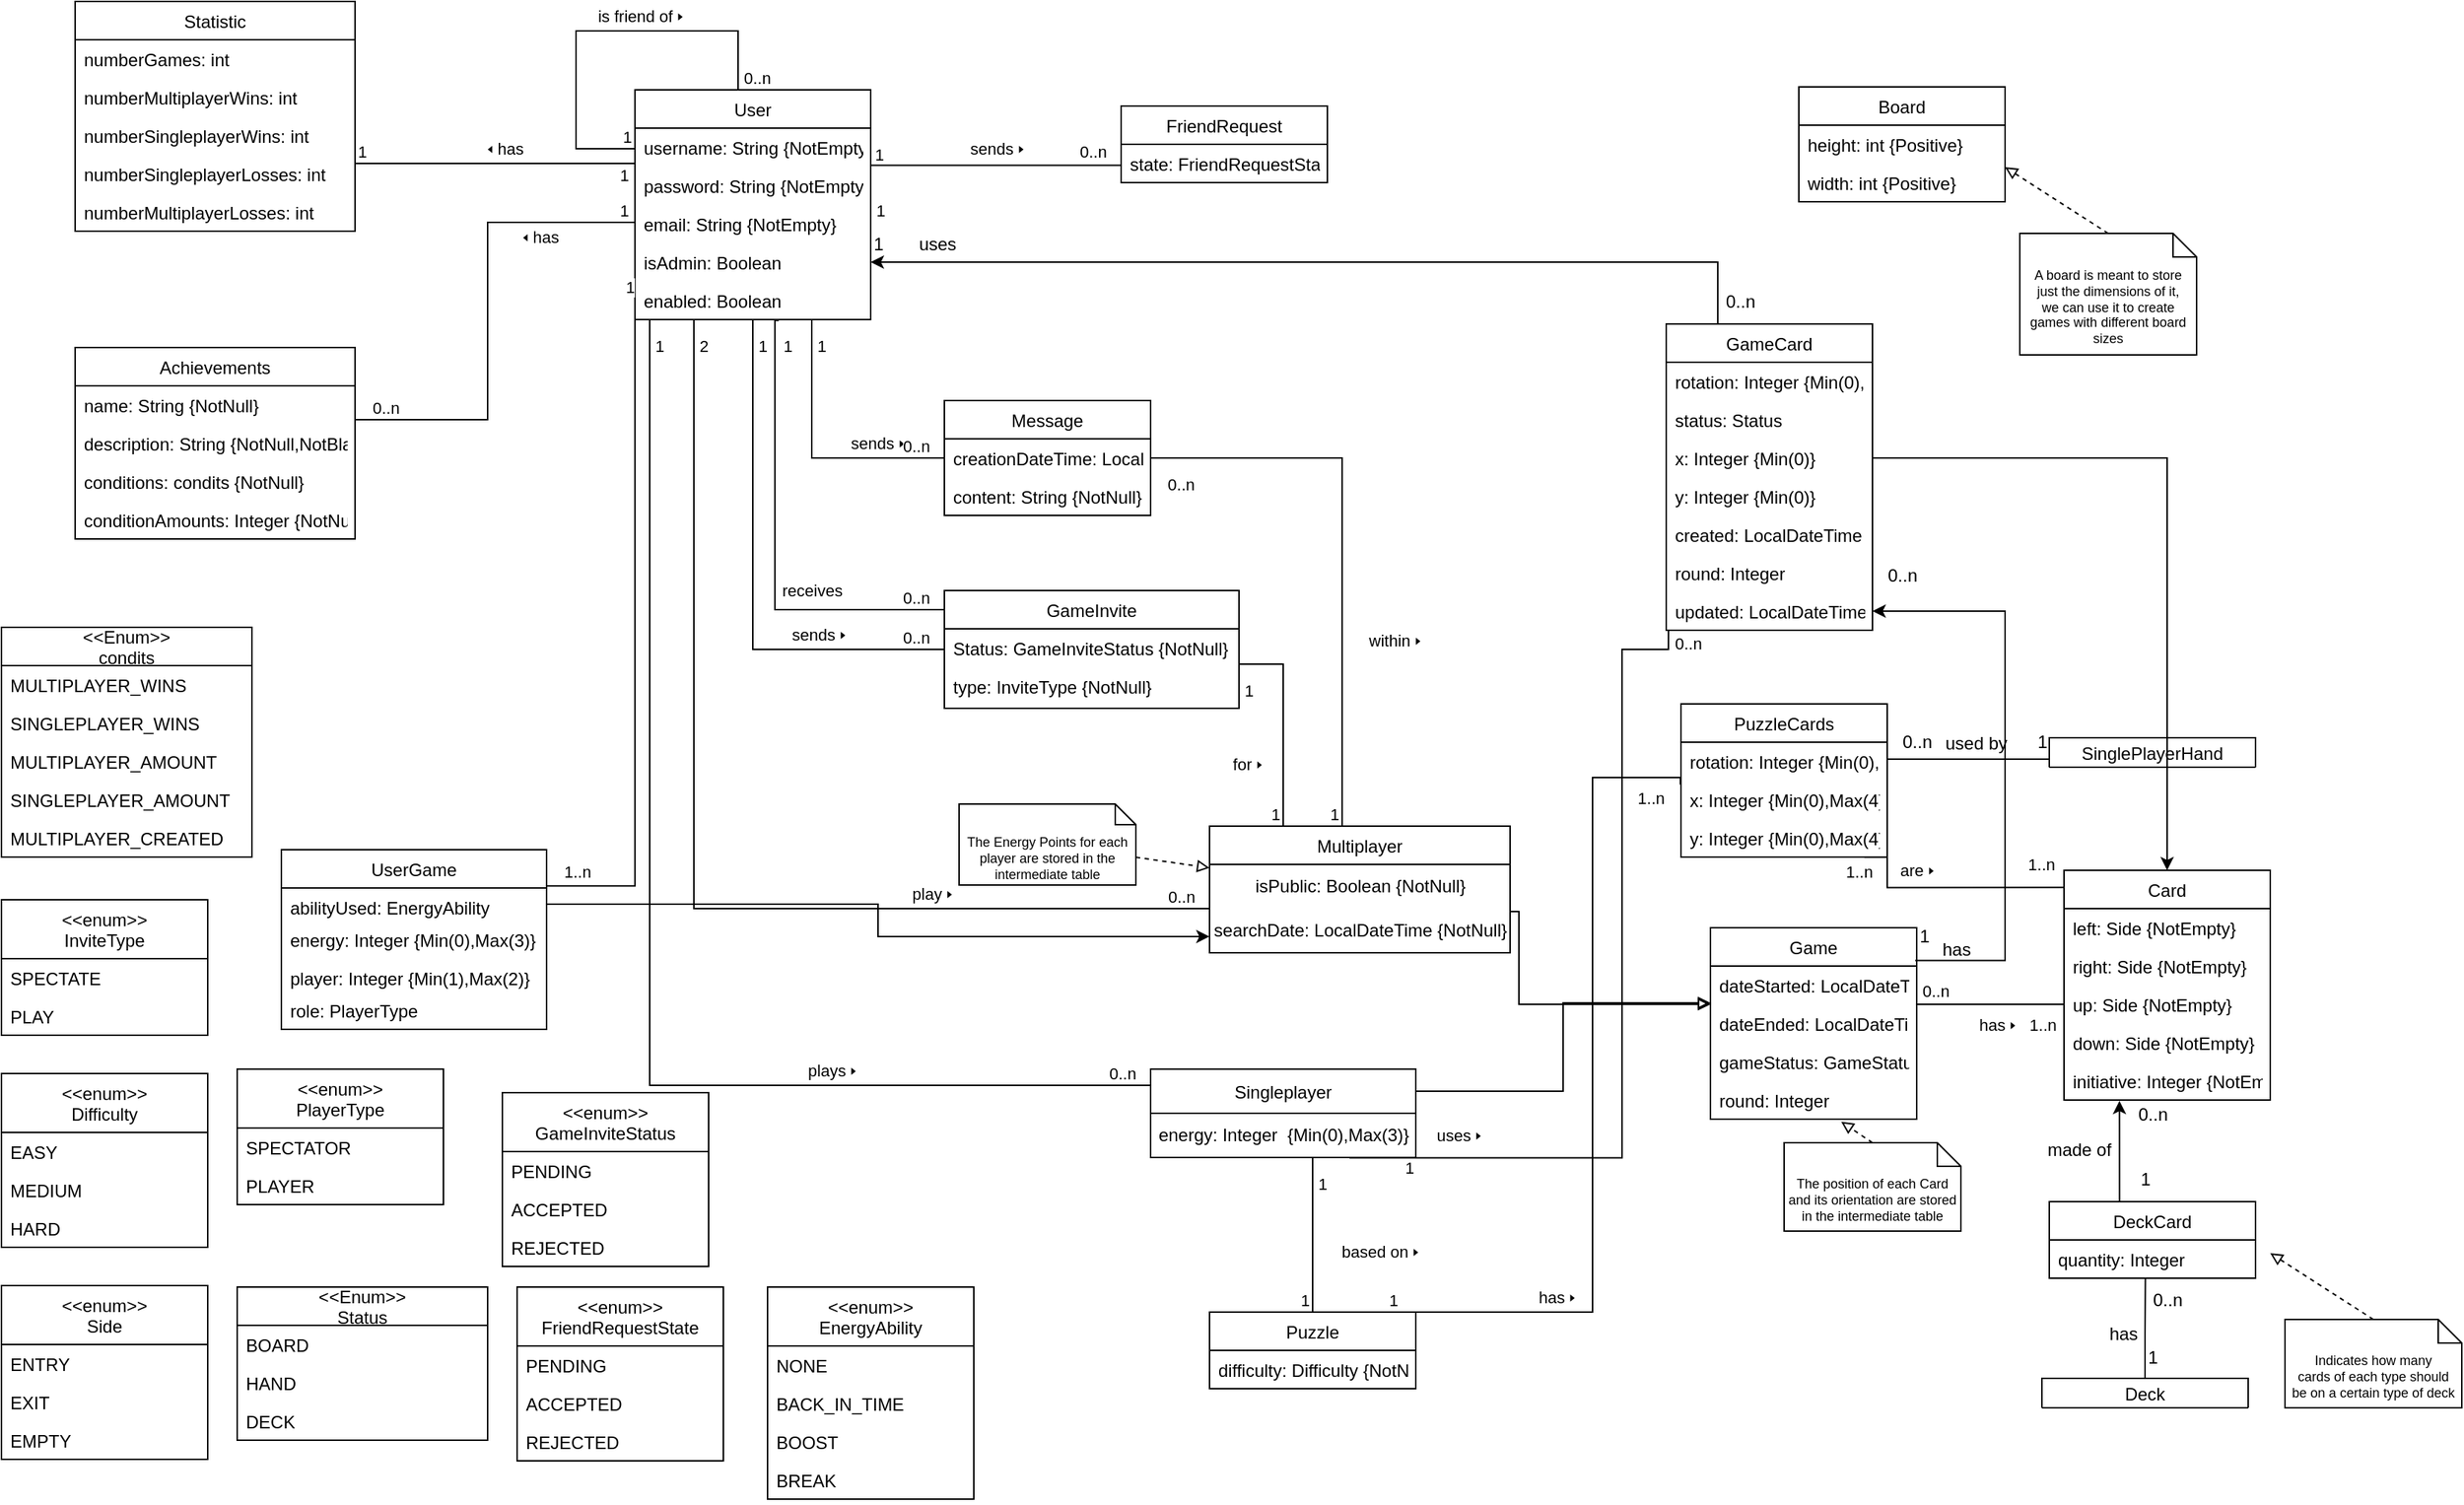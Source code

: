 <mxfile version="20.7.4" type="device"><diagram name="Page-1" id="9f46799a-70d6-7492-0946-bef42562c5a5"><mxGraphModel dx="2074" dy="1198" grid="1" gridSize="10" guides="1" tooltips="1" connect="1" arrows="1" fold="1" page="1" pageScale="1" pageWidth="1654" pageHeight="1169" background="none" math="0" shadow="0"><root><mxCell id="0"/><mxCell id="1" parent="0"/><mxCell id="_6PCNJFEH1wQd3BErr_e-1" value="User" style="swimlane;fontStyle=0;childLayout=stackLayout;horizontal=1;startSize=26;fillColor=none;horizontalStack=0;resizeParent=1;resizeParentMax=0;resizeLast=0;collapsible=1;marginBottom=0;" parent="1" vertex="1"><mxGeometry x="510" y="90" width="160" height="156" as="geometry"/></mxCell><mxCell id="_6PCNJFEH1wQd3BErr_e-2" value="username: String {NotEmpty}" style="text;strokeColor=none;fillColor=none;align=left;verticalAlign=top;spacingLeft=4;spacingRight=4;overflow=hidden;rotatable=0;points=[[0,0.5],[1,0.5]];portConstraint=eastwest;" parent="_6PCNJFEH1wQd3BErr_e-1" vertex="1"><mxGeometry y="26" width="160" height="26" as="geometry"/></mxCell><mxCell id="_6PCNJFEH1wQd3BErr_e-3" value="password: String {NotEmpty}" style="text;strokeColor=none;fillColor=none;align=left;verticalAlign=top;spacingLeft=4;spacingRight=4;overflow=hidden;rotatable=0;points=[[0,0.5],[1,0.5]];portConstraint=eastwest;" parent="_6PCNJFEH1wQd3BErr_e-1" vertex="1"><mxGeometry y="52" width="160" height="26" as="geometry"/></mxCell><mxCell id="_6PCNJFEH1wQd3BErr_e-4" value="email: String {NotEmpty}" style="text;strokeColor=none;fillColor=none;align=left;verticalAlign=top;spacingLeft=4;spacingRight=4;overflow=hidden;rotatable=0;points=[[0,0.5],[1,0.5]];portConstraint=eastwest;" parent="_6PCNJFEH1wQd3BErr_e-1" vertex="1"><mxGeometry y="78" width="160" height="26" as="geometry"/></mxCell><mxCell id="hKSJWAl15pmTPJThJru6-10" value="isAdmin: Boolean" style="text;strokeColor=none;fillColor=none;align=left;verticalAlign=top;spacingLeft=4;spacingRight=4;overflow=hidden;rotatable=0;points=[[0,0.5],[1,0.5]];portConstraint=eastwest;" parent="_6PCNJFEH1wQd3BErr_e-1" vertex="1"><mxGeometry y="104" width="160" height="26" as="geometry"/></mxCell><mxCell id="hKSJWAl15pmTPJThJru6-11" value="enabled: Boolean" style="text;strokeColor=none;fillColor=none;align=left;verticalAlign=top;spacingLeft=4;spacingRight=4;overflow=hidden;rotatable=0;points=[[0,0.5],[1,0.5]];portConstraint=eastwest;" parent="_6PCNJFEH1wQd3BErr_e-1" vertex="1"><mxGeometry y="130" width="160" height="26" as="geometry"/></mxCell><mxCell id="rUR4QJHw60dDgb8AU0Nl-96" style="edgeStyle=orthogonalEdgeStyle;rounded=0;orthogonalLoop=1;jettySize=auto;html=1;exitX=0.993;exitY=-0.146;exitDx=0;exitDy=0;entryX=1;entryY=0.5;entryDx=0;entryDy=0;startArrow=none;exitPerimeter=0;" parent="1" source="_6PCNJFEH1wQd3BErr_e-100" target="rUR4QJHw60dDgb8AU0Nl-77" edge="1"><mxGeometry relative="1" as="geometry"><Array as="points"><mxPoint x="1440" y="681"/><mxPoint x="1440" y="444"/></Array></mxGeometry></mxCell><mxCell id="_6PCNJFEH1wQd3BErr_e-5" value="Game" style="swimlane;fontStyle=0;childLayout=stackLayout;horizontal=1;startSize=26;fillColor=none;horizontalStack=0;resizeParent=1;resizeParentMax=0;resizeLast=0;collapsible=1;marginBottom=0;direction=east;" parent="1" vertex="1"><mxGeometry x="1240" y="659" width="140" height="130" as="geometry"><mxRectangle x="1180" y="654" width="70" height="30" as="alternateBounds"/></mxGeometry></mxCell><mxCell id="_6PCNJFEH1wQd3BErr_e-100" value="dateStarted: LocalDateTime {NotNull}" style="text;strokeColor=none;fillColor=none;align=left;verticalAlign=top;spacingLeft=4;spacingRight=4;overflow=hidden;rotatable=0;points=[[0,0.5],[1,0.5]];portConstraint=eastwest;" parent="_6PCNJFEH1wQd3BErr_e-5" vertex="1"><mxGeometry y="26" width="140" height="26" as="geometry"/></mxCell><mxCell id="_6PCNJFEH1wQd3BErr_e-101" value="dateEnded: LocalDateTime" style="text;strokeColor=none;fillColor=none;align=left;verticalAlign=top;spacingLeft=4;spacingRight=4;overflow=hidden;rotatable=0;points=[[0,0.5],[1,0.5]];portConstraint=eastwest;" parent="_6PCNJFEH1wQd3BErr_e-5" vertex="1"><mxGeometry y="52" width="140" height="26" as="geometry"/></mxCell><mxCell id="QnT8HUbLNI7oOrtyx8nm-10" value="gameStatus: GameStatus" style="text;strokeColor=none;fillColor=none;align=left;verticalAlign=top;spacingLeft=4;spacingRight=4;overflow=hidden;rotatable=0;points=[[0,0.5],[1,0.5]];portConstraint=eastwest;" parent="_6PCNJFEH1wQd3BErr_e-5" vertex="1"><mxGeometry y="78" width="140" height="26" as="geometry"/></mxCell><mxCell id="JjHSKxHkQwHPd5hQTrd2-25" value="round: Integer" style="text;strokeColor=none;fillColor=none;align=left;verticalAlign=top;spacingLeft=4;spacingRight=4;overflow=hidden;rotatable=0;points=[[0,0.5],[1,0.5]];portConstraint=eastwest;" parent="_6PCNJFEH1wQd3BErr_e-5" vertex="1"><mxGeometry y="104" width="140" height="26" as="geometry"/></mxCell><mxCell id="_6PCNJFEH1wQd3BErr_e-25" value="Achievements" style="swimlane;fontStyle=0;childLayout=stackLayout;horizontal=1;startSize=26;fillColor=none;horizontalStack=0;resizeParent=1;resizeParentMax=0;resizeLast=0;collapsible=1;marginBottom=0;" parent="1" vertex="1"><mxGeometry x="130" y="265" width="190" height="130" as="geometry"/></mxCell><mxCell id="_6PCNJFEH1wQd3BErr_e-26" value="name: String {NotNull}" style="text;strokeColor=none;fillColor=none;align=left;verticalAlign=top;spacingLeft=4;spacingRight=4;overflow=hidden;rotatable=0;points=[[0,0.5],[1,0.5]];portConstraint=eastwest;" parent="_6PCNJFEH1wQd3BErr_e-25" vertex="1"><mxGeometry y="26" width="190" height="26" as="geometry"/></mxCell><mxCell id="_6PCNJFEH1wQd3BErr_e-27" value="description: String {NotNull,NotBlank}" style="text;strokeColor=none;fillColor=none;align=left;verticalAlign=top;spacingLeft=4;spacingRight=4;overflow=hidden;rotatable=0;points=[[0,0.5],[1,0.5]];portConstraint=eastwest;" parent="_6PCNJFEH1wQd3BErr_e-25" vertex="1"><mxGeometry y="52" width="190" height="26" as="geometry"/></mxCell><mxCell id="hKSJWAl15pmTPJThJru6-2" value="conditions: condits {NotNull}" style="text;strokeColor=none;fillColor=none;align=left;verticalAlign=top;spacingLeft=4;spacingRight=4;overflow=hidden;rotatable=0;points=[[0,0.5],[1,0.5]];portConstraint=eastwest;" parent="_6PCNJFEH1wQd3BErr_e-25" vertex="1"><mxGeometry y="78" width="190" height="26" as="geometry"/></mxCell><mxCell id="hKSJWAl15pmTPJThJru6-3" value="conditionAmounts: Integer {NotNull}" style="text;strokeColor=none;fillColor=none;align=left;verticalAlign=top;spacingLeft=4;spacingRight=4;overflow=hidden;rotatable=0;points=[[0,0.5],[1,0.5]];portConstraint=eastwest;" parent="_6PCNJFEH1wQd3BErr_e-25" vertex="1"><mxGeometry y="104" width="190" height="26" as="geometry"/></mxCell><mxCell id="_6PCNJFEH1wQd3BErr_e-34" value="Card" style="swimlane;fontStyle=0;childLayout=stackLayout;horizontal=1;startSize=26;fillColor=none;horizontalStack=0;resizeParent=1;resizeParentMax=0;resizeLast=0;collapsible=1;marginBottom=0;" parent="1" vertex="1"><mxGeometry x="1480" y="620" width="140" height="156" as="geometry"/></mxCell><mxCell id="_6PCNJFEH1wQd3BErr_e-31" value="left: Side {NotEmpty}" style="text;strokeColor=none;fillColor=none;align=left;verticalAlign=top;spacingLeft=4;spacingRight=4;overflow=hidden;rotatable=0;points=[[0,0.5],[1,0.5]];portConstraint=eastwest;" parent="_6PCNJFEH1wQd3BErr_e-34" vertex="1"><mxGeometry y="26" width="140" height="26" as="geometry"/></mxCell><mxCell id="_6PCNJFEH1wQd3BErr_e-33" value="right: Side {NotEmpty}" style="text;strokeColor=none;fillColor=none;align=left;verticalAlign=top;spacingLeft=4;spacingRight=4;overflow=hidden;rotatable=0;points=[[0,0.5],[1,0.5]];portConstraint=eastwest;" parent="_6PCNJFEH1wQd3BErr_e-34" vertex="1"><mxGeometry y="52" width="140" height="26" as="geometry"/></mxCell><mxCell id="_6PCNJFEH1wQd3BErr_e-32" value="up: Side {NotEmpty}" style="text;strokeColor=none;fillColor=none;align=left;verticalAlign=top;spacingLeft=4;spacingRight=4;overflow=hidden;rotatable=0;points=[[0,0.5],[1,0.5]];portConstraint=eastwest;" parent="_6PCNJFEH1wQd3BErr_e-34" vertex="1"><mxGeometry y="78" width="140" height="26" as="geometry"/></mxCell><mxCell id="JjHSKxHkQwHPd5hQTrd2-26" value="down: Side {NotEmpty}" style="text;strokeColor=none;fillColor=none;align=left;verticalAlign=top;spacingLeft=4;spacingRight=4;overflow=hidden;rotatable=0;points=[[0,0.5],[1,0.5]];portConstraint=eastwest;" parent="_6PCNJFEH1wQd3BErr_e-34" vertex="1"><mxGeometry y="104" width="140" height="26" as="geometry"/></mxCell><mxCell id="Mr6GkI5G2z7QXhbWM9I1-65" value="initiative: Integer {NotEmpty}" style="text;strokeColor=none;fillColor=none;align=left;verticalAlign=top;spacingLeft=4;spacingRight=4;overflow=hidden;rotatable=0;points=[[0,0.5],[1,0.5]];portConstraint=eastwest;" parent="_6PCNJFEH1wQd3BErr_e-34" vertex="1"><mxGeometry y="130" width="140" height="26" as="geometry"/></mxCell><mxCell id="_6PCNJFEH1wQd3BErr_e-46" value="Statistic" style="swimlane;fontStyle=0;childLayout=stackLayout;horizontal=1;startSize=26;fillColor=none;horizontalStack=0;resizeParent=1;resizeParentMax=0;resizeLast=0;collapsible=1;marginBottom=0;" parent="1" vertex="1"><mxGeometry x="130" y="30" width="190" height="156" as="geometry"><mxRectangle x="170" y="30" width="90" height="30" as="alternateBounds"/></mxGeometry></mxCell><mxCell id="_6PCNJFEH1wQd3BErr_e-47" value="numberGames: int" style="text;strokeColor=none;fillColor=none;align=left;verticalAlign=top;spacingLeft=4;spacingRight=4;overflow=hidden;rotatable=0;points=[[0,0.5],[1,0.5]];portConstraint=eastwest;" parent="_6PCNJFEH1wQd3BErr_e-46" vertex="1"><mxGeometry y="26" width="190" height="26" as="geometry"/></mxCell><mxCell id="_6PCNJFEH1wQd3BErr_e-48" value="numberMultiplayerWins: int" style="text;strokeColor=none;fillColor=none;align=left;verticalAlign=top;spacingLeft=4;spacingRight=4;overflow=hidden;rotatable=0;points=[[0,0.5],[1,0.5]];portConstraint=eastwest;" parent="_6PCNJFEH1wQd3BErr_e-46" vertex="1"><mxGeometry y="52" width="190" height="26" as="geometry"/></mxCell><mxCell id="JjHSKxHkQwHPd5hQTrd2-10" value="numberSingleplayerWins: int" style="text;strokeColor=none;fillColor=none;align=left;verticalAlign=top;spacingLeft=4;spacingRight=4;overflow=hidden;rotatable=0;points=[[0,0.5],[1,0.5]];portConstraint=eastwest;" parent="_6PCNJFEH1wQd3BErr_e-46" vertex="1"><mxGeometry y="78" width="190" height="26" as="geometry"/></mxCell><mxCell id="Mr6GkI5G2z7QXhbWM9I1-50" value="numberSingleplayerLosses: int" style="text;strokeColor=none;fillColor=none;align=left;verticalAlign=top;spacingLeft=4;spacingRight=4;overflow=hidden;rotatable=0;points=[[0,0.5],[1,0.5]];portConstraint=eastwest;" parent="_6PCNJFEH1wQd3BErr_e-46" vertex="1"><mxGeometry y="104" width="190" height="26" as="geometry"/></mxCell><mxCell id="Mr6GkI5G2z7QXhbWM9I1-51" value="numberMultiplayerLosses: int" style="text;strokeColor=none;fillColor=none;align=left;verticalAlign=top;spacingLeft=4;spacingRight=4;overflow=hidden;rotatable=0;points=[[0,0.5],[1,0.5]];portConstraint=eastwest;" parent="_6PCNJFEH1wQd3BErr_e-46" vertex="1"><mxGeometry y="130" width="190" height="26" as="geometry"/></mxCell><mxCell id="_6PCNJFEH1wQd3BErr_e-78" value="GameInvite" style="swimlane;fontStyle=0;childLayout=stackLayout;horizontal=1;startSize=26;fillColor=none;horizontalStack=0;resizeParent=1;resizeParentMax=0;resizeLast=0;collapsible=1;marginBottom=0;" parent="1" vertex="1"><mxGeometry x="720" y="430" width="200" height="80" as="geometry"/></mxCell><mxCell id="_6PCNJFEH1wQd3BErr_e-79" value="Status: GameInviteStatus {NotNull}" style="text;strokeColor=none;fillColor=none;align=left;verticalAlign=top;spacingLeft=4;spacingRight=4;overflow=hidden;rotatable=0;points=[[0,0.5],[1,0.5]];portConstraint=eastwest;" parent="_6PCNJFEH1wQd3BErr_e-78" vertex="1"><mxGeometry y="26" width="200" height="26" as="geometry"/></mxCell><mxCell id="rUR4QJHw60dDgb8AU0Nl-2" value="type: InviteType {NotNull}" style="text;strokeColor=none;fillColor=none;align=left;verticalAlign=top;spacingLeft=4;spacingRight=4;overflow=hidden;rotatable=0;points=[[0,0.5],[1,0.5]];portConstraint=eastwest;" parent="_6PCNJFEH1wQd3BErr_e-78" vertex="1"><mxGeometry y="52" width="200" height="28" as="geometry"/></mxCell><mxCell id="_6PCNJFEH1wQd3BErr_e-83" value="Message" style="swimlane;fontStyle=0;childLayout=stackLayout;horizontal=1;startSize=26;fillColor=none;horizontalStack=0;resizeParent=1;resizeParentMax=0;resizeLast=0;collapsible=1;marginBottom=0;" parent="1" vertex="1"><mxGeometry x="720" y="301" width="140" height="78" as="geometry"/></mxCell><mxCell id="_6PCNJFEH1wQd3BErr_e-84" value="creationDateTime: LocalDateTime" style="text;strokeColor=none;fillColor=none;align=left;verticalAlign=top;spacingLeft=4;spacingRight=4;overflow=hidden;rotatable=0;points=[[0,0.5],[1,0.5]];portConstraint=eastwest;" parent="_6PCNJFEH1wQd3BErr_e-83" vertex="1"><mxGeometry y="26" width="140" height="26" as="geometry"/></mxCell><mxCell id="_6PCNJFEH1wQd3BErr_e-85" value="content: String {NotNull}" style="text;strokeColor=none;fillColor=none;align=left;verticalAlign=top;spacingLeft=4;spacingRight=4;overflow=hidden;rotatable=0;points=[[0,0.5],[1,0.5]];portConstraint=eastwest;" parent="_6PCNJFEH1wQd3BErr_e-83" vertex="1"><mxGeometry y="52" width="140" height="26" as="geometry"/></mxCell><mxCell id="JjHSKxHkQwHPd5hQTrd2-18" style="edgeStyle=orthogonalEdgeStyle;rounded=0;orthogonalLoop=1;jettySize=auto;html=1;endArrow=block;endFill=0;" parent="1" source="_6PCNJFEH1wQd3BErr_e-95" target="_6PCNJFEH1wQd3BErr_e-5" edge="1"><mxGeometry relative="1" as="geometry"><Array as="points"><mxPoint x="1140" y="770"/><mxPoint x="1140" y="710"/></Array></mxGeometry></mxCell><mxCell id="_6PCNJFEH1wQd3BErr_e-95" value="Singleplayer" style="swimlane;fontStyle=0;childLayout=stackLayout;horizontal=1;startSize=30;fillColor=none;horizontalStack=0;resizeParent=1;resizeParentMax=0;resizeLast=0;collapsible=1;marginBottom=0;" parent="1" vertex="1"><mxGeometry x="860" y="755" width="180" height="60" as="geometry"/></mxCell><mxCell id="rUR4QJHw60dDgb8AU0Nl-26" value="energy: Integer&amp;nbsp;&lt;span style=&quot;text-align: left;&quot;&gt;&amp;nbsp;{Min(0),Max(3)}&lt;/span&gt;" style="text;html=1;align=center;verticalAlign=middle;resizable=0;points=[];autosize=1;strokeColor=none;fillColor=none;" parent="_6PCNJFEH1wQd3BErr_e-95" vertex="1"><mxGeometry y="30" width="180" height="30" as="geometry"/></mxCell><mxCell id="JjHSKxHkQwHPd5hQTrd2-17" style="edgeStyle=orthogonalEdgeStyle;rounded=0;orthogonalLoop=1;jettySize=auto;html=1;exitX=1;exitY=0.5;exitDx=0;exitDy=0;endArrow=block;endFill=0;" parent="1" source="_6PCNJFEH1wQd3BErr_e-99" target="_6PCNJFEH1wQd3BErr_e-5" edge="1"><mxGeometry relative="1" as="geometry"><Array as="points"><mxPoint x="1110" y="648"/><mxPoint x="1110" y="711"/></Array></mxGeometry></mxCell><mxCell id="_6PCNJFEH1wQd3BErr_e-99" value="Multiplayer" style="swimlane;fontStyle=0;childLayout=stackLayout;horizontal=1;startSize=26;fillColor=none;horizontalStack=0;resizeParent=1;resizeParentMax=0;resizeLast=0;collapsible=1;marginBottom=0;" parent="1" vertex="1"><mxGeometry x="900" y="590" width="204" height="86" as="geometry"/></mxCell><mxCell id="hKSJWAl15pmTPJThJru6-16" value="isPublic: Boolean {NotNull}" style="text;html=1;align=center;verticalAlign=middle;resizable=0;points=[];autosize=1;strokeColor=none;fillColor=none;" parent="_6PCNJFEH1wQd3BErr_e-99" vertex="1"><mxGeometry y="26" width="204" height="30" as="geometry"/></mxCell><mxCell id="hKSJWAl15pmTPJThJru6-17" value="searchDate: LocalDateTime {NotNull}" style="text;html=1;align=center;verticalAlign=middle;resizable=0;points=[];autosize=1;strokeColor=none;fillColor=none;" parent="_6PCNJFEH1wQd3BErr_e-99" vertex="1"><mxGeometry y="56" width="204" height="30" as="geometry"/></mxCell><mxCell id="_6PCNJFEH1wQd3BErr_e-110" value="Puzzle" style="swimlane;fontStyle=0;childLayout=stackLayout;horizontal=1;startSize=26;fillColor=none;horizontalStack=0;resizeParent=1;resizeParentMax=0;resizeLast=0;collapsible=1;marginBottom=0;" parent="1" vertex="1"><mxGeometry x="900" y="920" width="140" height="52" as="geometry"/></mxCell><mxCell id="_6PCNJFEH1wQd3BErr_e-112" value="difficulty: Difficulty {NotNull}" style="text;strokeColor=none;fillColor=none;align=left;verticalAlign=top;spacingLeft=4;spacingRight=4;overflow=hidden;rotatable=0;points=[[0,0.5],[1,0.5]];portConstraint=eastwest;" parent="_6PCNJFEH1wQd3BErr_e-110" vertex="1"><mxGeometry y="26" width="140" height="26" as="geometry"/></mxCell><mxCell id="Mr6GkI5G2z7QXhbWM9I1-10" value="&lt;div&gt;　🢐 has　 &lt;/div&gt;" style="endArrow=none;html=1;edgeStyle=orthogonalEdgeStyle;rounded=0;" parent="1" edge="1"><mxGeometry y="10" relative="1" as="geometry"><mxPoint x="320" y="150" as="sourcePoint"/><mxPoint x="510" y="150.5" as="targetPoint"/><Array as="points"><mxPoint x="320" y="140"/><mxPoint x="510" y="140"/></Array><mxPoint as="offset"/></mxGeometry></mxCell><mxCell id="Mr6GkI5G2z7QXhbWM9I1-11" value="1" style="edgeLabel;resizable=0;html=1;align=left;verticalAlign=bottom;" parent="Mr6GkI5G2z7QXhbWM9I1-10" connectable="0" vertex="1"><mxGeometry x="-1" relative="1" as="geometry"><mxPoint y="-10" as="offset"/></mxGeometry></mxCell><mxCell id="Mr6GkI5G2z7QXhbWM9I1-12" value="1" style="edgeLabel;resizable=0;html=1;align=right;verticalAlign=bottom;" parent="Mr6GkI5G2z7QXhbWM9I1-10" connectable="0" vertex="1"><mxGeometry x="1" relative="1" as="geometry"><mxPoint x="-4" y="6" as="offset"/></mxGeometry></mxCell><mxCell id="Mr6GkI5G2z7QXhbWM9I1-13" value="&lt;div&gt;　🢐 has　 &lt;/div&gt;" style="endArrow=none;html=1;edgeStyle=orthogonalEdgeStyle;rounded=0;" parent="1" source="_6PCNJFEH1wQd3BErr_e-25" target="_6PCNJFEH1wQd3BErr_e-1" edge="1"><mxGeometry x="0.568" y="-10" relative="1" as="geometry"><mxPoint x="220" y="172.0" as="sourcePoint"/><mxPoint x="520" y="172.0" as="targetPoint"/><Array as="points"><mxPoint x="410" y="314"/><mxPoint x="410" y="180"/></Array><mxPoint as="offset"/></mxGeometry></mxCell><mxCell id="Mr6GkI5G2z7QXhbWM9I1-14" value="0..n" style="edgeLabel;resizable=0;html=1;align=left;verticalAlign=bottom;" parent="Mr6GkI5G2z7QXhbWM9I1-13" connectable="0" vertex="1"><mxGeometry x="-1" relative="1" as="geometry"><mxPoint x="10" as="offset"/></mxGeometry></mxCell><mxCell id="Mr6GkI5G2z7QXhbWM9I1-15" value="1" style="edgeLabel;resizable=0;html=1;align=right;verticalAlign=bottom;" parent="Mr6GkI5G2z7QXhbWM9I1-13" connectable="0" vertex="1"><mxGeometry x="1" relative="1" as="geometry"><mxPoint x="-4" as="offset"/></mxGeometry></mxCell><mxCell id="Mr6GkI5G2z7QXhbWM9I1-25" value="&lt;div&gt;　sends 🢒　 &lt;/div&gt;" style="endArrow=none;html=1;edgeStyle=orthogonalEdgeStyle;rounded=0;" parent="1" source="_6PCNJFEH1wQd3BErr_e-83" target="_6PCNJFEH1wQd3BErr_e-1" edge="1"><mxGeometry x="-0.444" y="-10" relative="1" as="geometry"><mxPoint x="200" y="513.004" as="sourcePoint"/><mxPoint x="500" y="379.004" as="targetPoint"/><Array as="points"><mxPoint x="630" y="340"/></Array><mxPoint as="offset"/></mxGeometry></mxCell><mxCell id="Mr6GkI5G2z7QXhbWM9I1-26" value="0..n" style="edgeLabel;resizable=0;html=1;align=left;verticalAlign=bottom;" parent="Mr6GkI5G2z7QXhbWM9I1-25" connectable="0" vertex="1"><mxGeometry x="-1" relative="1" as="geometry"><mxPoint x="-30" as="offset"/></mxGeometry></mxCell><mxCell id="Mr6GkI5G2z7QXhbWM9I1-27" value="1" style="edgeLabel;resizable=0;html=1;align=right;verticalAlign=bottom;" parent="Mr6GkI5G2z7QXhbWM9I1-25" connectable="0" vertex="1"><mxGeometry x="1" relative="1" as="geometry"><mxPoint x="10" y="26" as="offset"/></mxGeometry></mxCell><mxCell id="Mr6GkI5G2z7QXhbWM9I1-28" value="&lt;div&gt;　sends 🢒　 &lt;/div&gt;" style="endArrow=none;html=1;edgeStyle=orthogonalEdgeStyle;rounded=0;" parent="1" source="_6PCNJFEH1wQd3BErr_e-78" target="_6PCNJFEH1wQd3BErr_e-1" edge="1"><mxGeometry x="-0.482" y="-10" relative="1" as="geometry"><mxPoint x="730" y="350.034" as="sourcePoint"/><mxPoint x="640.034" y="224" as="targetPoint"/><Array as="points"><mxPoint x="590" y="470"/></Array><mxPoint as="offset"/></mxGeometry></mxCell><mxCell id="Mr6GkI5G2z7QXhbWM9I1-29" value="0..n" style="edgeLabel;resizable=0;html=1;align=left;verticalAlign=bottom;" parent="Mr6GkI5G2z7QXhbWM9I1-28" connectable="0" vertex="1"><mxGeometry x="-1" relative="1" as="geometry"><mxPoint x="-30" as="offset"/></mxGeometry></mxCell><mxCell id="Mr6GkI5G2z7QXhbWM9I1-30" value="1" style="edgeLabel;resizable=0;html=1;align=right;verticalAlign=bottom;" parent="Mr6GkI5G2z7QXhbWM9I1-28" connectable="0" vertex="1"><mxGeometry x="1" relative="1" as="geometry"><mxPoint x="10" y="26" as="offset"/></mxGeometry></mxCell><mxCell id="Mr6GkI5G2z7QXhbWM9I1-32" value="&lt;div&gt;　is friend of 🢒　 &lt;/div&gt;" style="endArrow=none;html=1;edgeStyle=orthogonalEdgeStyle;rounded=0;" parent="1" source="_6PCNJFEH1wQd3BErr_e-1" target="_6PCNJFEH1wQd3BErr_e-1" edge="1"><mxGeometry x="-0.172" y="-10" relative="1" as="geometry"><mxPoint x="220" y="324.034" as="sourcePoint"/><mxPoint x="520" y="190.034" as="targetPoint"/><Array as="points"><mxPoint x="580" y="50"/><mxPoint x="470" y="50"/><mxPoint x="470" y="130"/></Array><mxPoint as="offset"/></mxGeometry></mxCell><mxCell id="Mr6GkI5G2z7QXhbWM9I1-33" value="0..n" style="edgeLabel;resizable=0;html=1;align=left;verticalAlign=bottom;" parent="Mr6GkI5G2z7QXhbWM9I1-32" connectable="0" vertex="1"><mxGeometry x="-1" relative="1" as="geometry"><mxPoint x="2" as="offset"/></mxGeometry></mxCell><mxCell id="Mr6GkI5G2z7QXhbWM9I1-34" value="1" style="edgeLabel;resizable=0;html=1;align=right;verticalAlign=bottom;" parent="Mr6GkI5G2z7QXhbWM9I1-32" connectable="0" vertex="1"><mxGeometry x="1" relative="1" as="geometry"><mxPoint x="-2" as="offset"/></mxGeometry></mxCell><mxCell id="Mr6GkI5G2z7QXhbWM9I1-35" value="&lt;div&gt;　play 🢒　 &lt;/div&gt;" style="endArrow=none;html=1;edgeStyle=orthogonalEdgeStyle;rounded=0;" parent="1" source="_6PCNJFEH1wQd3BErr_e-99" target="_6PCNJFEH1wQd3BErr_e-1" edge="1"><mxGeometry x="-0.482" y="-10" relative="1" as="geometry"><mxPoint x="599.97" y="566.034" as="sourcePoint"/><mxPoint x="470.004" y="310" as="targetPoint"/><Array as="points"><mxPoint x="550" y="646"/></Array><mxPoint as="offset"/></mxGeometry></mxCell><mxCell id="Mr6GkI5G2z7QXhbWM9I1-36" value="0..n" style="edgeLabel;resizable=0;html=1;align=left;verticalAlign=bottom;" parent="Mr6GkI5G2z7QXhbWM9I1-35" connectable="0" vertex="1"><mxGeometry x="-1" relative="1" as="geometry"><mxPoint x="-30" as="offset"/></mxGeometry></mxCell><mxCell id="Mr6GkI5G2z7QXhbWM9I1-37" value="2" style="edgeLabel;resizable=0;html=1;align=right;verticalAlign=bottom;" parent="Mr6GkI5G2z7QXhbWM9I1-35" connectable="0" vertex="1"><mxGeometry x="1" relative="1" as="geometry"><mxPoint x="10" y="26" as="offset"/></mxGeometry></mxCell><mxCell id="Mr6GkI5G2z7QXhbWM9I1-38" value="&lt;div&gt;　plays 🢒　 &lt;/div&gt;" style="endArrow=none;html=1;edgeStyle=orthogonalEdgeStyle;rounded=0;" parent="1" source="_6PCNJFEH1wQd3BErr_e-95" target="_6PCNJFEH1wQd3BErr_e-1" edge="1"><mxGeometry x="-0.482" y="-10" relative="1" as="geometry"><mxPoint x="910" y="656.034" as="sourcePoint"/><mxPoint x="560.034" y="224" as="targetPoint"/><Array as="points"><mxPoint x="520" y="766"/></Array><mxPoint as="offset"/></mxGeometry></mxCell><mxCell id="Mr6GkI5G2z7QXhbWM9I1-39" value="0..n" style="edgeLabel;resizable=0;html=1;align=left;verticalAlign=bottom;" parent="Mr6GkI5G2z7QXhbWM9I1-38" connectable="0" vertex="1"><mxGeometry x="-1" relative="1" as="geometry"><mxPoint x="-30" as="offset"/></mxGeometry></mxCell><mxCell id="Mr6GkI5G2z7QXhbWM9I1-40" value="1" style="edgeLabel;resizable=0;html=1;align=right;verticalAlign=bottom;" parent="Mr6GkI5G2z7QXhbWM9I1-38" connectable="0" vertex="1"><mxGeometry x="1" relative="1" as="geometry"><mxPoint x="10" y="26" as="offset"/></mxGeometry></mxCell><mxCell id="Mr6GkI5G2z7QXhbWM9I1-41" value="&lt;div&gt;　within 🢒　 &lt;/div&gt;" style="endArrow=none;html=1;edgeStyle=orthogonalEdgeStyle;rounded=0;" parent="1" source="_6PCNJFEH1wQd3BErr_e-99" target="_6PCNJFEH1wQd3BErr_e-83" edge="1"><mxGeometry x="-0.333" y="-30" relative="1" as="geometry"><mxPoint x="1029.97" y="456.034" as="sourcePoint"/><mxPoint x="940.004" y="330" as="targetPoint"/><Array as="points"><mxPoint x="990" y="340"/></Array><mxPoint as="offset"/></mxGeometry></mxCell><mxCell id="Mr6GkI5G2z7QXhbWM9I1-42" value="1" style="edgeLabel;resizable=0;html=1;align=left;verticalAlign=bottom;" parent="Mr6GkI5G2z7QXhbWM9I1-41" connectable="0" vertex="1"><mxGeometry x="-1" relative="1" as="geometry"><mxPoint x="-10" as="offset"/></mxGeometry></mxCell><mxCell id="Mr6GkI5G2z7QXhbWM9I1-43" value="0..n" style="edgeLabel;resizable=0;html=1;align=right;verticalAlign=bottom;" parent="Mr6GkI5G2z7QXhbWM9I1-41" connectable="0" vertex="1"><mxGeometry x="1" relative="1" as="geometry"><mxPoint x="30" y="26" as="offset"/></mxGeometry></mxCell><mxCell id="Mr6GkI5G2z7QXhbWM9I1-44" value="&lt;div&gt;　for 🢒　 &lt;/div&gt;" style="endArrow=none;html=1;edgeStyle=orthogonalEdgeStyle;rounded=0;" parent="1" source="_6PCNJFEH1wQd3BErr_e-99" target="_6PCNJFEH1wQd3BErr_e-78" edge="1"><mxGeometry x="-0.391" y="30" relative="1" as="geometry"><mxPoint x="1000.034" y="630" as="sourcePoint"/><mxPoint x="870" y="350.034" as="targetPoint"/><Array as="points"><mxPoint x="950" y="480"/></Array><mxPoint as="offset"/></mxGeometry></mxCell><mxCell id="Mr6GkI5G2z7QXhbWM9I1-45" value="1" style="edgeLabel;resizable=0;html=1;align=left;verticalAlign=bottom;" parent="Mr6GkI5G2z7QXhbWM9I1-44" connectable="0" vertex="1"><mxGeometry x="-1" relative="1" as="geometry"><mxPoint x="-10" as="offset"/></mxGeometry></mxCell><mxCell id="Mr6GkI5G2z7QXhbWM9I1-46" value="1" style="edgeLabel;resizable=0;html=1;align=right;verticalAlign=bottom;" parent="Mr6GkI5G2z7QXhbWM9I1-44" connectable="0" vertex="1"><mxGeometry x="1" relative="1" as="geometry"><mxPoint x="10" y="26" as="offset"/></mxGeometry></mxCell><mxCell id="Mr6GkI5G2z7QXhbWM9I1-47" value="&lt;div&gt;　based on 🢒　 &lt;/div&gt;" style="endArrow=none;html=1;edgeStyle=orthogonalEdgeStyle;rounded=0;" parent="1" source="_6PCNJFEH1wQd3BErr_e-110" target="_6PCNJFEH1wQd3BErr_e-95" edge="1"><mxGeometry x="-0.219" y="-40" relative="1" as="geometry"><mxPoint x="910" y="776.034" as="sourcePoint"/><mxPoint x="530.034" y="224" as="targetPoint"/><Array as="points"><mxPoint x="970" y="830"/><mxPoint x="970" y="830"/></Array><mxPoint as="offset"/></mxGeometry></mxCell><mxCell id="Mr6GkI5G2z7QXhbWM9I1-48" value="1" style="edgeLabel;resizable=0;html=1;align=left;verticalAlign=bottom;" parent="Mr6GkI5G2z7QXhbWM9I1-47" connectable="0" vertex="1"><mxGeometry x="-1" relative="1" as="geometry"><mxPoint x="-10" as="offset"/></mxGeometry></mxCell><mxCell id="Mr6GkI5G2z7QXhbWM9I1-49" value="1" style="edgeLabel;resizable=0;html=1;align=right;verticalAlign=bottom;" parent="Mr6GkI5G2z7QXhbWM9I1-47" connectable="0" vertex="1"><mxGeometry x="1" relative="1" as="geometry"><mxPoint x="10" y="26" as="offset"/></mxGeometry></mxCell><mxCell id="Mr6GkI5G2z7QXhbWM9I1-55" value="&lt;div&gt;　has 🢒　 &lt;/div&gt;" style="endArrow=none;html=1;edgeStyle=orthogonalEdgeStyle;rounded=0;" parent="1" source="_6PCNJFEH1wQd3BErr_e-5" target="_6PCNJFEH1wQd3BErr_e-34" edge="1"><mxGeometry y="-14" relative="1" as="geometry"><mxPoint x="1120" y="974.0" as="sourcePoint"/><mxPoint x="1480.034" y="786" as="targetPoint"/><Array as="points"><mxPoint x="1460" y="711"/><mxPoint x="1460" y="711"/></Array><mxPoint x="-1" as="offset"/></mxGeometry></mxCell><mxCell id="Mr6GkI5G2z7QXhbWM9I1-56" value="0..n" style="edgeLabel;resizable=0;html=1;align=left;verticalAlign=bottom;" parent="Mr6GkI5G2z7QXhbWM9I1-55" connectable="0" vertex="1"><mxGeometry x="-1" relative="1" as="geometry"><mxPoint x="2" y="-1" as="offset"/></mxGeometry></mxCell><mxCell id="Mr6GkI5G2z7QXhbWM9I1-57" value="1..n" style="edgeLabel;resizable=0;html=1;align=right;verticalAlign=bottom;" parent="Mr6GkI5G2z7QXhbWM9I1-55" connectable="0" vertex="1"><mxGeometry x="1" relative="1" as="geometry"><mxPoint x="-5" y="22" as="offset"/></mxGeometry></mxCell><mxCell id="Mr6GkI5G2z7QXhbWM9I1-68" style="rounded=0;orthogonalLoop=1;jettySize=auto;html=1;fontSize=9;endArrow=block;endFill=0;dashed=1;" parent="1" source="Mr6GkI5G2z7QXhbWM9I1-66" target="_6PCNJFEH1wQd3BErr_e-99" edge="1"><mxGeometry relative="1" as="geometry"/></mxCell><mxCell id="Mr6GkI5G2z7QXhbWM9I1-66" value="The Energy Points for each player are stored in the intermediate table" style="shape=note2;boundedLbl=1;whiteSpace=wrap;html=1;size=14;verticalAlign=top;align=center;fontSize=9;" parent="1" vertex="1"><mxGeometry x="730" y="575" width="120" height="55" as="geometry"/></mxCell><mxCell id="Mr6GkI5G2z7QXhbWM9I1-70" style="edgeStyle=none;rounded=0;orthogonalLoop=1;jettySize=auto;html=1;dashed=1;fontSize=9;endArrow=block;endFill=0;entryX=0.634;entryY=1.066;entryDx=0;entryDy=0;entryPerimeter=0;exitX=0.5;exitY=0;exitDx=0;exitDy=0;exitPerimeter=0;" parent="1" source="Mr6GkI5G2z7QXhbWM9I1-69" target="JjHSKxHkQwHPd5hQTrd2-25" edge="1"><mxGeometry relative="1" as="geometry"><mxPoint x="1358.626" y="620" as="sourcePoint"/></mxGeometry></mxCell><mxCell id="Mr6GkI5G2z7QXhbWM9I1-69" value="The position of each Card and its orientation are stored in the intermediate table" style="shape=note2;boundedLbl=1;whiteSpace=wrap;html=1;size=16;verticalAlign=top;align=center;fontSize=9;" parent="1" vertex="1"><mxGeometry x="1290" y="805" width="120" height="60" as="geometry"/></mxCell><mxCell id="hKSJWAl15pmTPJThJru6-4" value="&lt;&lt;Enum&gt;&gt;&#10;condits" style="swimlane;fontStyle=0;childLayout=stackLayout;horizontal=1;startSize=26;fillColor=none;horizontalStack=0;resizeParent=1;resizeParentMax=0;resizeLast=0;collapsible=1;marginBottom=0;" parent="1" vertex="1"><mxGeometry x="80" y="455" width="170" height="156" as="geometry"/></mxCell><mxCell id="hKSJWAl15pmTPJThJru6-5" value="MULTIPLAYER_WINS" style="text;strokeColor=none;fillColor=none;align=left;verticalAlign=top;spacingLeft=4;spacingRight=4;overflow=hidden;rotatable=0;points=[[0,0.5],[1,0.5]];portConstraint=eastwest;" parent="hKSJWAl15pmTPJThJru6-4" vertex="1"><mxGeometry y="26" width="170" height="26" as="geometry"/></mxCell><mxCell id="hKSJWAl15pmTPJThJru6-6" value="SINGLEPLAYER_WINS" style="text;strokeColor=none;fillColor=none;align=left;verticalAlign=top;spacingLeft=4;spacingRight=4;overflow=hidden;rotatable=0;points=[[0,0.5],[1,0.5]];portConstraint=eastwest;" parent="hKSJWAl15pmTPJThJru6-4" vertex="1"><mxGeometry y="52" width="170" height="26" as="geometry"/></mxCell><mxCell id="hKSJWAl15pmTPJThJru6-7" value="MULTIPLAYER_AMOUNT" style="text;strokeColor=none;fillColor=none;align=left;verticalAlign=top;spacingLeft=4;spacingRight=4;overflow=hidden;rotatable=0;points=[[0,0.5],[1,0.5]];portConstraint=eastwest;" parent="hKSJWAl15pmTPJThJru6-4" vertex="1"><mxGeometry y="78" width="170" height="26" as="geometry"/></mxCell><mxCell id="hKSJWAl15pmTPJThJru6-8" value="SINGLEPLAYER_AMOUNT" style="text;strokeColor=none;fillColor=none;align=left;verticalAlign=top;spacingLeft=4;spacingRight=4;overflow=hidden;rotatable=0;points=[[0,0.5],[1,0.5]];portConstraint=eastwest;" parent="hKSJWAl15pmTPJThJru6-4" vertex="1"><mxGeometry y="104" width="170" height="26" as="geometry"/></mxCell><mxCell id="hKSJWAl15pmTPJThJru6-9" value="MULTIPLAYER_CREATED" style="text;strokeColor=none;fillColor=none;align=left;verticalAlign=top;spacingLeft=4;spacingRight=4;overflow=hidden;rotatable=0;points=[[0,0.5],[1,0.5]];portConstraint=eastwest;" parent="hKSJWAl15pmTPJThJru6-4" vertex="1"><mxGeometry y="130" width="170" height="26" as="geometry"/></mxCell><mxCell id="qQrN1jBPLpEzjcoAiw7M-9" value="UserGame" style="swimlane;fontStyle=0;childLayout=stackLayout;horizontal=1;startSize=26;fillColor=none;horizontalStack=0;resizeParent=1;resizeParentMax=0;resizeLast=0;collapsible=1;marginBottom=0;" parent="1" vertex="1"><mxGeometry x="270" y="606" width="180" height="122" as="geometry"/></mxCell><mxCell id="qQrN1jBPLpEzjcoAiw7M-10" value="abilityUsed: EnergyAbility" style="text;strokeColor=none;fillColor=none;align=left;verticalAlign=top;spacingLeft=4;spacingRight=4;overflow=hidden;rotatable=0;points=[[0,0.5],[1,0.5]];portConstraint=eastwest;" parent="qQrN1jBPLpEzjcoAiw7M-9" vertex="1"><mxGeometry y="26" width="180" height="22" as="geometry"/></mxCell><mxCell id="5Psn_hTVtrLN3YUzM6xB-9" value="energy: Integer {Min(0),Max(3)}" style="text;strokeColor=none;fillColor=none;align=left;verticalAlign=top;spacingLeft=4;spacingRight=4;overflow=hidden;rotatable=0;points=[[0,0.5],[1,0.5]];portConstraint=eastwest;" parent="qQrN1jBPLpEzjcoAiw7M-9" vertex="1"><mxGeometry y="48" width="180" height="26" as="geometry"/></mxCell><mxCell id="5Psn_hTVtrLN3YUzM6xB-10" value="player: Integer {Min(1),Max(2)}" style="text;strokeColor=none;fillColor=none;align=left;verticalAlign=top;spacingLeft=4;spacingRight=4;overflow=hidden;rotatable=0;points=[[0,0.5],[1,0.5]];portConstraint=eastwest;" parent="qQrN1jBPLpEzjcoAiw7M-9" vertex="1"><mxGeometry y="74" width="180" height="22" as="geometry"/></mxCell><mxCell id="qQrN1jBPLpEzjcoAiw7M-11" value="role: PlayerType" style="text;strokeColor=none;fillColor=none;align=left;verticalAlign=top;spacingLeft=4;spacingRight=4;overflow=hidden;rotatable=0;points=[[0,0.5],[1,0.5]];portConstraint=eastwest;" parent="qQrN1jBPLpEzjcoAiw7M-9" vertex="1"><mxGeometry y="96" width="180" height="26" as="geometry"/></mxCell><mxCell id="qQrN1jBPLpEzjcoAiw7M-19" value="" style="endArrow=none;html=1;edgeStyle=orthogonalEdgeStyle;rounded=0;entryX=0;entryY=0.5;entryDx=0;entryDy=0;exitX=0.999;exitY=0.202;exitDx=0;exitDy=0;exitPerimeter=0;" parent="1" source="qQrN1jBPLpEzjcoAiw7M-9" target="hKSJWAl15pmTPJThJru6-11" edge="1"><mxGeometry relative="1" as="geometry"><mxPoint x="480" y="620" as="sourcePoint"/><mxPoint x="700" y="480" as="targetPoint"/><Array as="points"><mxPoint x="450" y="630"/><mxPoint x="510" y="630"/></Array></mxGeometry></mxCell><mxCell id="qQrN1jBPLpEzjcoAiw7M-20" value="1..n" style="edgeLabel;resizable=0;html=1;align=left;verticalAlign=bottom;" parent="qQrN1jBPLpEzjcoAiw7M-19" connectable="0" vertex="1"><mxGeometry x="-1" relative="1" as="geometry"><mxPoint x="10" y="-1" as="offset"/></mxGeometry></mxCell><mxCell id="qQrN1jBPLpEzjcoAiw7M-21" value="1" style="edgeLabel;resizable=0;html=1;align=right;verticalAlign=bottom;" parent="qQrN1jBPLpEzjcoAiw7M-19" connectable="0" vertex="1"><mxGeometry x="1" relative="1" as="geometry"/></mxCell><mxCell id="rUR4QJHw60dDgb8AU0Nl-3" value="FriendRequest" style="swimlane;fontStyle=0;childLayout=stackLayout;horizontal=1;startSize=26;fillColor=none;horizontalStack=0;resizeParent=1;resizeParentMax=0;resizeLast=0;collapsible=1;marginBottom=0;" parent="1" vertex="1"><mxGeometry x="840" y="101" width="140" height="52" as="geometry"/></mxCell><mxCell id="rUR4QJHw60dDgb8AU0Nl-4" value="state: FriendRequestState" style="text;strokeColor=none;fillColor=none;align=left;verticalAlign=top;spacingLeft=4;spacingRight=4;overflow=hidden;rotatable=0;points=[[0,0.5],[1,0.5]];portConstraint=eastwest;" parent="rUR4QJHw60dDgb8AU0Nl-3" vertex="1"><mxGeometry y="26" width="140" height="26" as="geometry"/></mxCell><mxCell id="rUR4QJHw60dDgb8AU0Nl-12" value="1" style="edgeLabel;resizable=0;html=1;align=left;verticalAlign=bottom;" parent="1" connectable="0" vertex="1"><mxGeometry x="690.0" y="139.017" as="geometry"><mxPoint x="-19" y="3" as="offset"/></mxGeometry></mxCell><mxCell id="rUR4QJHw60dDgb8AU0Nl-13" value="&lt;div&gt;　sends 🢒　 &lt;/div&gt;" style="endArrow=none;html=1;edgeStyle=orthogonalEdgeStyle;rounded=0;entryX=1.003;entryY=-0.031;entryDx=0;entryDy=0;entryPerimeter=0;" parent="1" target="_6PCNJFEH1wQd3BErr_e-3" edge="1"><mxGeometry x="0.077" y="-11" relative="1" as="geometry"><mxPoint x="840" y="144" as="sourcePoint"/><mxPoint x="750" y="50" as="targetPoint"/><Array as="points"><mxPoint x="840" y="141"/></Array><mxPoint as="offset"/></mxGeometry></mxCell><mxCell id="rUR4QJHw60dDgb8AU0Nl-14" value="0..n" style="edgeLabel;resizable=0;html=1;align=left;verticalAlign=bottom;" parent="rUR4QJHw60dDgb8AU0Nl-13" connectable="0" vertex="1"><mxGeometry x="-1" relative="1" as="geometry"><mxPoint x="-30" y="-4" as="offset"/></mxGeometry></mxCell><mxCell id="rUR4QJHw60dDgb8AU0Nl-15" value="1" style="edgeLabel;resizable=0;html=1;align=right;verticalAlign=bottom;" parent="rUR4QJHw60dDgb8AU0Nl-13" connectable="0" vertex="1"><mxGeometry x="1" relative="1" as="geometry"><mxPoint x="10" y="39" as="offset"/></mxGeometry></mxCell><mxCell id="rUR4QJHw60dDgb8AU0Nl-20" value="Board" style="swimlane;fontStyle=0;childLayout=stackLayout;horizontal=1;startSize=26;fillColor=none;horizontalStack=0;resizeParent=1;resizeParentMax=0;resizeLast=0;collapsible=1;marginBottom=0;" parent="1" vertex="1"><mxGeometry x="1300" y="88" width="140" height="78" as="geometry"/></mxCell><mxCell id="rUR4QJHw60dDgb8AU0Nl-21" value="height: int {Positive}" style="text;strokeColor=none;fillColor=none;align=left;verticalAlign=top;spacingLeft=4;spacingRight=4;overflow=hidden;rotatable=0;points=[[0,0.5],[1,0.5]];portConstraint=eastwest;" parent="rUR4QJHw60dDgb8AU0Nl-20" vertex="1"><mxGeometry y="26" width="140" height="26" as="geometry"/></mxCell><mxCell id="rUR4QJHw60dDgb8AU0Nl-22" value="width: int {Positive}" style="text;strokeColor=none;fillColor=none;align=left;verticalAlign=top;spacingLeft=4;spacingRight=4;overflow=hidden;rotatable=0;points=[[0,0.5],[1,0.5]];portConstraint=eastwest;" parent="rUR4QJHw60dDgb8AU0Nl-20" vertex="1"><mxGeometry y="52" width="140" height="26" as="geometry"/></mxCell><mxCell id="rUR4QJHw60dDgb8AU0Nl-36" value="PuzzleCards" style="swimlane;fontStyle=0;childLayout=stackLayout;horizontal=1;startSize=26;fillColor=none;horizontalStack=0;resizeParent=1;resizeParentMax=0;resizeLast=0;collapsible=1;marginBottom=0;direction=east;" parent="1" vertex="1"><mxGeometry x="1220" y="507" width="140" height="104" as="geometry"/></mxCell><mxCell id="rUR4QJHw60dDgb8AU0Nl-37" value="rotation: Integer {Min(0),Max(3)}" style="text;strokeColor=none;fillColor=none;align=left;verticalAlign=top;spacingLeft=4;spacingRight=4;overflow=hidden;rotatable=0;points=[[0,0.5],[1,0.5]];portConstraint=eastwest;" parent="rUR4QJHw60dDgb8AU0Nl-36" vertex="1"><mxGeometry y="26" width="140" height="26" as="geometry"/></mxCell><mxCell id="rUR4QJHw60dDgb8AU0Nl-38" value="x: Integer {Min(0),Max(4)}" style="text;strokeColor=none;fillColor=none;align=left;verticalAlign=top;spacingLeft=4;spacingRight=4;overflow=hidden;rotatable=0;points=[[0,0.5],[1,0.5]];portConstraint=eastwest;" parent="rUR4QJHw60dDgb8AU0Nl-36" vertex="1"><mxGeometry y="52" width="140" height="26" as="geometry"/></mxCell><mxCell id="rUR4QJHw60dDgb8AU0Nl-39" value="y: Integer {Min(0),Max(4)}" style="text;strokeColor=none;fillColor=none;align=left;verticalAlign=top;spacingLeft=4;spacingRight=4;overflow=hidden;rotatable=0;points=[[0,0.5],[1,0.5]];portConstraint=eastwest;" parent="rUR4QJHw60dDgb8AU0Nl-36" vertex="1"><mxGeometry y="78" width="140" height="26" as="geometry"/></mxCell><mxCell id="rUR4QJHw60dDgb8AU0Nl-45" value="&lt;div&gt;　has 🢒　 &lt;/div&gt;" style="endArrow=none;html=1;edgeStyle=orthogonalEdgeStyle;rounded=0;entryX=-0.003;entryY=0.105;entryDx=0;entryDy=0;entryPerimeter=0;" parent="1" target="rUR4QJHw60dDgb8AU0Nl-38" edge="1"><mxGeometry x="-0.641" y="10" relative="1" as="geometry"><mxPoint x="1030" y="920" as="sourcePoint"/><mxPoint x="1189" y="560" as="targetPoint"/><Array as="points"><mxPoint x="1160" y="920"/><mxPoint x="1160" y="557"/></Array><mxPoint as="offset"/></mxGeometry></mxCell><mxCell id="rUR4QJHw60dDgb8AU0Nl-46" value="1" style="edgeLabel;resizable=0;html=1;align=left;verticalAlign=bottom;" parent="rUR4QJHw60dDgb8AU0Nl-45" connectable="0" vertex="1"><mxGeometry x="-1" relative="1" as="geometry"><mxPoint x="-10" as="offset"/></mxGeometry></mxCell><mxCell id="rUR4QJHw60dDgb8AU0Nl-47" value="1..n" style="edgeLabel;resizable=0;html=1;align=right;verticalAlign=bottom;" parent="rUR4QJHw60dDgb8AU0Nl-45" connectable="0" vertex="1"><mxGeometry x="1" relative="1" as="geometry"><mxPoint x="-10" y="18" as="offset"/></mxGeometry></mxCell><mxCell id="rUR4QJHw60dDgb8AU0Nl-50" value="&lt;div&gt;are 🢒　 &lt;/div&gt;" style="endArrow=none;html=1;edgeStyle=orthogonalEdgeStyle;rounded=0;exitX=0.889;exitY=1.005;exitDx=0;exitDy=0;exitPerimeter=0;" parent="1" source="rUR4QJHw60dDgb8AU0Nl-39" edge="1"><mxGeometry x="-0.281" y="12" relative="1" as="geometry"><mxPoint x="1380" y="631.667" as="sourcePoint"/><mxPoint x="1480" y="631.667" as="targetPoint"/><Array as="points"><mxPoint x="1360" y="611"/><mxPoint x="1360" y="632"/></Array><mxPoint as="offset"/></mxGeometry></mxCell><mxCell id="rUR4QJHw60dDgb8AU0Nl-51" value="1..n" style="edgeLabel;resizable=0;html=1;align=left;verticalAlign=bottom;" parent="rUR4QJHw60dDgb8AU0Nl-50" connectable="0" vertex="1"><mxGeometry x="-1" relative="1" as="geometry"><mxPoint x="-14" y="18" as="offset"/></mxGeometry></mxCell><mxCell id="rUR4QJHw60dDgb8AU0Nl-52" value="1..n" style="edgeLabel;resizable=0;html=1;align=right;verticalAlign=bottom;" parent="rUR4QJHw60dDgb8AU0Nl-50" connectable="0" vertex="1"><mxGeometry x="1" relative="1" as="geometry"><mxPoint x="-5" y="-7" as="offset"/></mxGeometry></mxCell><mxCell id="rUR4QJHw60dDgb8AU0Nl-56" style="edgeStyle=orthogonalEdgeStyle;rounded=0;orthogonalLoop=1;jettySize=auto;html=1;exitX=0.25;exitY=0;exitDx=0;exitDy=0;entryX=0.269;entryY=1.021;entryDx=0;entryDy=0;entryPerimeter=0;" parent="1" source="rUR4QJHw60dDgb8AU0Nl-53" target="Mr6GkI5G2z7QXhbWM9I1-65" edge="1"><mxGeometry relative="1" as="geometry"><mxPoint x="1505.333" y="795" as="targetPoint"/><Array as="points"><mxPoint x="1518" y="845"/></Array></mxGeometry></mxCell><mxCell id="rUR4QJHw60dDgb8AU0Nl-53" value="DeckCard" style="swimlane;fontStyle=0;childLayout=stackLayout;horizontal=1;startSize=26;fillColor=none;horizontalStack=0;resizeParent=1;resizeParentMax=0;resizeLast=0;collapsible=1;marginBottom=0;" parent="1" vertex="1"><mxGeometry x="1470" y="845" width="140" height="52" as="geometry"/></mxCell><mxCell id="rUR4QJHw60dDgb8AU0Nl-54" value="quantity: Integer" style="text;strokeColor=none;fillColor=none;align=left;verticalAlign=top;spacingLeft=4;spacingRight=4;overflow=hidden;rotatable=0;points=[[0,0.5],[1,0.5]];portConstraint=eastwest;" parent="rUR4QJHw60dDgb8AU0Nl-53" vertex="1"><mxGeometry y="26" width="140" height="26" as="geometry"/></mxCell><mxCell id="rUR4QJHw60dDgb8AU0Nl-57" value="made of" style="text;html=1;align=center;verticalAlign=middle;resizable=0;points=[];autosize=1;strokeColor=none;fillColor=none;" parent="1" vertex="1"><mxGeometry x="1455" y="795" width="70" height="30" as="geometry"/></mxCell><mxCell id="rUR4QJHw60dDgb8AU0Nl-58" value="0..n" style="text;html=1;align=center;verticalAlign=middle;resizable=0;points=[];autosize=1;strokeColor=none;fillColor=none;" parent="1" vertex="1"><mxGeometry x="1520" y="771" width="40" height="30" as="geometry"/></mxCell><mxCell id="rUR4QJHw60dDgb8AU0Nl-59" value="1" style="text;html=1;align=center;verticalAlign=middle;resizable=0;points=[];autosize=1;strokeColor=none;fillColor=none;" parent="1" vertex="1"><mxGeometry x="1520" y="815" width="30" height="30" as="geometry"/></mxCell><mxCell id="rUR4QJHw60dDgb8AU0Nl-60" value="Deck" style="swimlane;fontStyle=0;childLayout=stackLayout;horizontal=1;startSize=26;fillColor=none;horizontalStack=0;resizeParent=1;resizeParentMax=0;resizeLast=0;collapsible=1;marginBottom=0;" parent="1" vertex="1"><mxGeometry x="1465" y="965" width="140" height="20" as="geometry"><mxRectangle x="1405" y="960" width="70" height="30" as="alternateBounds"/></mxGeometry></mxCell><mxCell id="rUR4QJHw60dDgb8AU0Nl-63" value="" style="endArrow=none;html=1;rounded=0;exitX=0.5;exitY=0;exitDx=0;exitDy=0;entryX=0.466;entryY=0.984;entryDx=0;entryDy=0;entryPerimeter=0;" parent="1" source="rUR4QJHw60dDgb8AU0Nl-60" target="rUR4QJHw60dDgb8AU0Nl-54" edge="1"><mxGeometry width="50" height="50" relative="1" as="geometry"><mxPoint x="1280" y="755" as="sourcePoint"/><mxPoint x="1330" y="705" as="targetPoint"/><Array as="points"><mxPoint x="1535" y="935"/></Array></mxGeometry></mxCell><mxCell id="rUR4QJHw60dDgb8AU0Nl-64" value="1" style="text;html=1;align=center;verticalAlign=middle;resizable=0;points=[];autosize=1;strokeColor=none;fillColor=none;" parent="1" vertex="1"><mxGeometry x="1525" y="936" width="30" height="30" as="geometry"/></mxCell><mxCell id="rUR4QJHw60dDgb8AU0Nl-65" value="0..n" style="text;html=1;align=center;verticalAlign=middle;resizable=0;points=[];autosize=1;strokeColor=none;fillColor=none;" parent="1" vertex="1"><mxGeometry x="1530" y="897" width="40" height="30" as="geometry"/></mxCell><mxCell id="rUR4QJHw60dDgb8AU0Nl-66" value="has" style="text;html=1;align=center;verticalAlign=middle;resizable=0;points=[];autosize=1;strokeColor=none;fillColor=none;" parent="1" vertex="1"><mxGeometry x="1500" y="920" width="40" height="30" as="geometry"/></mxCell><mxCell id="rUR4QJHw60dDgb8AU0Nl-83" style="edgeStyle=orthogonalEdgeStyle;rounded=0;orthogonalLoop=1;jettySize=auto;html=1;exitX=0.25;exitY=0;exitDx=0;exitDy=0;entryX=1;entryY=0.5;entryDx=0;entryDy=0;" parent="1" source="rUR4QJHw60dDgb8AU0Nl-73" target="hKSJWAl15pmTPJThJru6-10" edge="1"><mxGeometry relative="1" as="geometry"/></mxCell><mxCell id="rUR4QJHw60dDgb8AU0Nl-73" value="GameCard" style="swimlane;fontStyle=0;childLayout=stackLayout;horizontal=1;startSize=26;fillColor=none;horizontalStack=0;resizeParent=1;resizeParentMax=0;resizeLast=0;collapsible=1;marginBottom=0;" parent="1" vertex="1"><mxGeometry x="1210" y="249" width="140" height="208" as="geometry"/></mxCell><mxCell id="rUR4QJHw60dDgb8AU0Nl-74" value="rotation: Integer {Min(0),Max(3)}" style="text;strokeColor=none;fillColor=none;align=left;verticalAlign=top;spacingLeft=4;spacingRight=4;overflow=hidden;rotatable=0;points=[[0,0.5],[1,0.5]];portConstraint=eastwest;" parent="rUR4QJHw60dDgb8AU0Nl-73" vertex="1"><mxGeometry y="26" width="140" height="26" as="geometry"/></mxCell><mxCell id="rUR4QJHw60dDgb8AU0Nl-75" value="status: Status" style="text;strokeColor=none;fillColor=none;align=left;verticalAlign=top;spacingLeft=4;spacingRight=4;overflow=hidden;rotatable=0;points=[[0,0.5],[1,0.5]];portConstraint=eastwest;" parent="rUR4QJHw60dDgb8AU0Nl-73" vertex="1"><mxGeometry y="52" width="140" height="26" as="geometry"/></mxCell><mxCell id="rUR4QJHw60dDgb8AU0Nl-76" value="x: Integer {Min(0)}" style="text;strokeColor=none;fillColor=none;align=left;verticalAlign=top;spacingLeft=4;spacingRight=4;overflow=hidden;rotatable=0;points=[[0,0.5],[1,0.5]];portConstraint=eastwest;" parent="rUR4QJHw60dDgb8AU0Nl-73" vertex="1"><mxGeometry y="78" width="140" height="26" as="geometry"/></mxCell><mxCell id="QnT8HUbLNI7oOrtyx8nm-1" value="y: Integer {Min(0)}" style="text;strokeColor=none;fillColor=none;align=left;verticalAlign=top;spacingLeft=4;spacingRight=4;overflow=hidden;rotatable=0;points=[[0,0.5],[1,0.5]];portConstraint=eastwest;" parent="rUR4QJHw60dDgb8AU0Nl-73" vertex="1"><mxGeometry y="104" width="140" height="26" as="geometry"/></mxCell><mxCell id="QnT8HUbLNI7oOrtyx8nm-2" value="created: LocalDateTime" style="text;strokeColor=none;fillColor=none;align=left;verticalAlign=top;spacingLeft=4;spacingRight=4;overflow=hidden;rotatable=0;points=[[0,0.5],[1,0.5]];portConstraint=eastwest;" parent="rUR4QJHw60dDgb8AU0Nl-73" vertex="1"><mxGeometry y="130" width="140" height="26" as="geometry"/></mxCell><mxCell id="QnT8HUbLNI7oOrtyx8nm-4" value="round: Integer" style="text;strokeColor=none;fillColor=none;align=left;verticalAlign=top;spacingLeft=4;spacingRight=4;overflow=hidden;rotatable=0;points=[[0,0.5],[1,0.5]];portConstraint=eastwest;" parent="rUR4QJHw60dDgb8AU0Nl-73" vertex="1"><mxGeometry y="156" width="140" height="26" as="geometry"/></mxCell><mxCell id="rUR4QJHw60dDgb8AU0Nl-77" value="updated: LocalDateTime" style="text;strokeColor=none;fillColor=none;align=left;verticalAlign=top;spacingLeft=4;spacingRight=4;overflow=hidden;rotatable=0;points=[[0,0.5],[1,0.5]];portConstraint=eastwest;" parent="rUR4QJHw60dDgb8AU0Nl-73" vertex="1"><mxGeometry y="182" width="140" height="26" as="geometry"/></mxCell><mxCell id="rUR4QJHw60dDgb8AU0Nl-84" value="1" style="text;html=1;align=center;verticalAlign=middle;resizable=0;points=[];autosize=1;strokeColor=none;fillColor=none;" parent="1" vertex="1"><mxGeometry x="660" y="180" width="30" height="30" as="geometry"/></mxCell><mxCell id="rUR4QJHw60dDgb8AU0Nl-87" value="0..n" style="text;html=1;align=center;verticalAlign=middle;resizable=0;points=[];autosize=1;strokeColor=none;fillColor=none;" parent="1" vertex="1"><mxGeometry x="1240" y="219" width="40" height="30" as="geometry"/></mxCell><mxCell id="rUR4QJHw60dDgb8AU0Nl-88" style="edgeStyle=orthogonalEdgeStyle;rounded=0;orthogonalLoop=1;jettySize=auto;html=1;exitX=1;exitY=0.5;exitDx=0;exitDy=0;entryX=0.5;entryY=0;entryDx=0;entryDy=0;" parent="1" source="rUR4QJHw60dDgb8AU0Nl-76" target="_6PCNJFEH1wQd3BErr_e-34" edge="1"><mxGeometry relative="1" as="geometry"/></mxCell><mxCell id="rUR4QJHw60dDgb8AU0Nl-91" value="uses" style="text;html=1;align=center;verticalAlign=middle;resizable=0;points=[];autosize=1;strokeColor=none;fillColor=none;" parent="1" vertex="1"><mxGeometry x="690" y="180" width="50" height="30" as="geometry"/></mxCell><mxCell id="rUR4QJHw60dDgb8AU0Nl-93" value="&lt;div&gt;uses 🢒　 &lt;/div&gt;" style="endArrow=none;html=1;edgeStyle=orthogonalEdgeStyle;rounded=0;exitX=0.011;exitY=0.997;exitDx=0;exitDy=0;exitPerimeter=0;entryX=0.75;entryY=1.008;entryDx=0;entryDy=0;entryPerimeter=0;" parent="1" source="rUR4QJHw60dDgb8AU0Nl-77" target="rUR4QJHw60dDgb8AU0Nl-26" edge="1"><mxGeometry x="0.747" y="-15" relative="1" as="geometry"><mxPoint x="1145" y="469.997" as="sourcePoint"/><mxPoint x="1170" y="810" as="targetPoint"/><Array as="points"><mxPoint x="1212" y="470"/><mxPoint x="1180" y="470"/><mxPoint x="1180" y="815"/></Array><mxPoint x="1" as="offset"/></mxGeometry></mxCell><mxCell id="rUR4QJHw60dDgb8AU0Nl-94" value="0..n" style="edgeLabel;resizable=0;html=1;align=left;verticalAlign=bottom;" parent="rUR4QJHw60dDgb8AU0Nl-93" connectable="0" vertex="1"><mxGeometry x="-1" relative="1" as="geometry"><mxPoint x="2" y="18" as="offset"/></mxGeometry></mxCell><mxCell id="rUR4QJHw60dDgb8AU0Nl-95" value="1" style="edgeLabel;resizable=0;html=1;align=right;verticalAlign=bottom;" parent="rUR4QJHw60dDgb8AU0Nl-93" connectable="0" vertex="1"><mxGeometry x="1" relative="1" as="geometry"><mxPoint x="45" y="15" as="offset"/></mxGeometry></mxCell><mxCell id="rUR4QJHw60dDgb8AU0Nl-97" value="1" style="text;html=1;align=center;verticalAlign=middle;resizable=0;points=[];autosize=1;strokeColor=none;fillColor=none;" parent="1" vertex="1"><mxGeometry x="1370" y="650" width="30" height="30" as="geometry"/></mxCell><mxCell id="rUR4QJHw60dDgb8AU0Nl-98" value="0..n" style="text;html=1;align=center;verticalAlign=middle;resizable=0;points=[];autosize=1;strokeColor=none;fillColor=none;" parent="1" vertex="1"><mxGeometry x="1350" y="405" width="40" height="30" as="geometry"/></mxCell><mxCell id="rUR4QJHw60dDgb8AU0Nl-99" value="&amp;nbsp; &amp;nbsp; has" style="text;html=1;align=center;verticalAlign=middle;resizable=0;points=[];autosize=1;strokeColor=none;fillColor=none;" parent="1" vertex="1"><mxGeometry x="1370" y="659" width="60" height="30" as="geometry"/></mxCell><mxCell id="rUR4QJHw60dDgb8AU0Nl-104" value="&lt;&lt;enum&gt;&gt;&#10;Side" style="swimlane;fontStyle=0;childLayout=stackLayout;horizontal=1;startSize=40;fillColor=none;horizontalStack=0;resizeParent=1;resizeParentMax=0;resizeLast=0;collapsible=1;marginBottom=0;" parent="1" vertex="1"><mxGeometry x="80" y="902" width="140" height="118" as="geometry"/></mxCell><mxCell id="rUR4QJHw60dDgb8AU0Nl-105" value="ENTRY" style="text;strokeColor=none;fillColor=none;align=left;verticalAlign=top;spacingLeft=4;spacingRight=4;overflow=hidden;rotatable=0;points=[[0,0.5],[1,0.5]];portConstraint=eastwest;" parent="rUR4QJHw60dDgb8AU0Nl-104" vertex="1"><mxGeometry y="40" width="140" height="26" as="geometry"/></mxCell><mxCell id="rUR4QJHw60dDgb8AU0Nl-106" value="EXIT" style="text;strokeColor=none;fillColor=none;align=left;verticalAlign=top;spacingLeft=4;spacingRight=4;overflow=hidden;rotatable=0;points=[[0,0.5],[1,0.5]];portConstraint=eastwest;" parent="rUR4QJHw60dDgb8AU0Nl-104" vertex="1"><mxGeometry y="66" width="140" height="26" as="geometry"/></mxCell><mxCell id="rUR4QJHw60dDgb8AU0Nl-107" value="EMPTY" style="text;strokeColor=none;fillColor=none;align=left;verticalAlign=top;spacingLeft=4;spacingRight=4;overflow=hidden;rotatable=0;points=[[0,0.5],[1,0.5]];portConstraint=eastwest;" parent="rUR4QJHw60dDgb8AU0Nl-104" vertex="1"><mxGeometry y="92" width="140" height="26" as="geometry"/></mxCell><mxCell id="rUR4QJHw60dDgb8AU0Nl-119" value="&lt;&lt;Enum&gt;&gt;&#10;Status" style="swimlane;fontStyle=0;childLayout=stackLayout;horizontal=1;startSize=26;fillColor=none;horizontalStack=0;resizeParent=1;resizeParentMax=0;resizeLast=0;collapsible=1;marginBottom=0;" parent="1" vertex="1"><mxGeometry x="240" y="903" width="170" height="104" as="geometry"/></mxCell><mxCell id="rUR4QJHw60dDgb8AU0Nl-120" value="BOARD" style="text;strokeColor=none;fillColor=none;align=left;verticalAlign=top;spacingLeft=4;spacingRight=4;overflow=hidden;rotatable=0;points=[[0,0.5],[1,0.5]];portConstraint=eastwest;" parent="rUR4QJHw60dDgb8AU0Nl-119" vertex="1"><mxGeometry y="26" width="170" height="26" as="geometry"/></mxCell><mxCell id="rUR4QJHw60dDgb8AU0Nl-121" value="HAND" style="text;strokeColor=none;fillColor=none;align=left;verticalAlign=top;spacingLeft=4;spacingRight=4;overflow=hidden;rotatable=0;points=[[0,0.5],[1,0.5]];portConstraint=eastwest;" parent="rUR4QJHw60dDgb8AU0Nl-119" vertex="1"><mxGeometry y="52" width="170" height="26" as="geometry"/></mxCell><mxCell id="rUR4QJHw60dDgb8AU0Nl-122" value="DECK" style="text;strokeColor=none;fillColor=none;align=left;verticalAlign=top;spacingLeft=4;spacingRight=4;overflow=hidden;rotatable=0;points=[[0,0.5],[1,0.5]];portConstraint=eastwest;" parent="rUR4QJHw60dDgb8AU0Nl-119" vertex="1"><mxGeometry y="78" width="170" height="26" as="geometry"/></mxCell><mxCell id="rUR4QJHw60dDgb8AU0Nl-125" value="&lt;&lt;enum&gt;&gt;&#10;InviteType" style="swimlane;fontStyle=0;childLayout=stackLayout;horizontal=1;startSize=40;fillColor=none;horizontalStack=0;resizeParent=1;resizeParentMax=0;resizeLast=0;collapsible=1;marginBottom=0;" parent="1" vertex="1"><mxGeometry x="80" y="640" width="140" height="92" as="geometry"/></mxCell><mxCell id="rUR4QJHw60dDgb8AU0Nl-126" value="SPECTATE" style="text;strokeColor=none;fillColor=none;align=left;verticalAlign=top;spacingLeft=4;spacingRight=4;overflow=hidden;rotatable=0;points=[[0,0.5],[1,0.5]];portConstraint=eastwest;" parent="rUR4QJHw60dDgb8AU0Nl-125" vertex="1"><mxGeometry y="40" width="140" height="26" as="geometry"/></mxCell><mxCell id="rUR4QJHw60dDgb8AU0Nl-127" value="PLAY" style="text;strokeColor=none;fillColor=none;align=left;verticalAlign=top;spacingLeft=4;spacingRight=4;overflow=hidden;rotatable=0;points=[[0,0.5],[1,0.5]];portConstraint=eastwest;" parent="rUR4QJHw60dDgb8AU0Nl-125" vertex="1"><mxGeometry y="66" width="140" height="26" as="geometry"/></mxCell><mxCell id="rUR4QJHw60dDgb8AU0Nl-129" value="&lt;&lt;enum&gt;&gt;&#10;Difficulty" style="swimlane;fontStyle=0;childLayout=stackLayout;horizontal=1;startSize=40;fillColor=none;horizontalStack=0;resizeParent=1;resizeParentMax=0;resizeLast=0;collapsible=1;marginBottom=0;" parent="1" vertex="1"><mxGeometry x="80" y="758" width="140" height="118" as="geometry"/></mxCell><mxCell id="rUR4QJHw60dDgb8AU0Nl-130" value="EASY" style="text;strokeColor=none;fillColor=none;align=left;verticalAlign=top;spacingLeft=4;spacingRight=4;overflow=hidden;rotatable=0;points=[[0,0.5],[1,0.5]];portConstraint=eastwest;" parent="rUR4QJHw60dDgb8AU0Nl-129" vertex="1"><mxGeometry y="40" width="140" height="26" as="geometry"/></mxCell><mxCell id="rUR4QJHw60dDgb8AU0Nl-131" value="MEDIUM" style="text;strokeColor=none;fillColor=none;align=left;verticalAlign=top;spacingLeft=4;spacingRight=4;overflow=hidden;rotatable=0;points=[[0,0.5],[1,0.5]];portConstraint=eastwest;" parent="rUR4QJHw60dDgb8AU0Nl-129" vertex="1"><mxGeometry y="66" width="140" height="26" as="geometry"/></mxCell><mxCell id="rUR4QJHw60dDgb8AU0Nl-132" value="HARD" style="text;strokeColor=none;fillColor=none;align=left;verticalAlign=top;spacingLeft=4;spacingRight=4;overflow=hidden;rotatable=0;points=[[0,0.5],[1,0.5]];portConstraint=eastwest;" parent="rUR4QJHw60dDgb8AU0Nl-129" vertex="1"><mxGeometry y="92" width="140" height="26" as="geometry"/></mxCell><mxCell id="rUR4QJHw60dDgb8AU0Nl-134" value="&lt;&lt;enum&gt;&gt;&#10;PlayerType" style="swimlane;fontStyle=0;childLayout=stackLayout;horizontal=1;startSize=40;fillColor=none;horizontalStack=0;resizeParent=1;resizeParentMax=0;resizeLast=0;collapsible=1;marginBottom=0;" parent="1" vertex="1"><mxGeometry x="240" y="755" width="140" height="92" as="geometry"/></mxCell><mxCell id="rUR4QJHw60dDgb8AU0Nl-135" value="SPECTATOR" style="text;strokeColor=none;fillColor=none;align=left;verticalAlign=top;spacingLeft=4;spacingRight=4;overflow=hidden;rotatable=0;points=[[0,0.5],[1,0.5]];portConstraint=eastwest;" parent="rUR4QJHw60dDgb8AU0Nl-134" vertex="1"><mxGeometry y="40" width="140" height="26" as="geometry"/></mxCell><mxCell id="rUR4QJHw60dDgb8AU0Nl-136" value="PLAYER" style="text;strokeColor=none;fillColor=none;align=left;verticalAlign=top;spacingLeft=4;spacingRight=4;overflow=hidden;rotatable=0;points=[[0,0.5],[1,0.5]];portConstraint=eastwest;" parent="rUR4QJHw60dDgb8AU0Nl-134" vertex="1"><mxGeometry y="66" width="140" height="26" as="geometry"/></mxCell><mxCell id="bvlYybVC-MOYznl7VV6p-1" style="edgeStyle=none;rounded=0;orthogonalLoop=1;jettySize=auto;html=1;dashed=1;fontSize=9;endArrow=block;endFill=0;exitX=0.5;exitY=0;exitDx=0;exitDy=0;exitPerimeter=0;" parent="1" source="bvlYybVC-MOYznl7VV6p-2" edge="1"><mxGeometry relative="1" as="geometry"><mxPoint x="1698.626" y="740" as="sourcePoint"/><mxPoint x="1620" y="880" as="targetPoint"/></mxGeometry></mxCell><mxCell id="bvlYybVC-MOYznl7VV6p-2" value="Indicates how many &lt;br&gt;cards of each type should&lt;br&gt;be on a certain type of deck" style="shape=note2;boundedLbl=1;whiteSpace=wrap;html=1;size=16;verticalAlign=top;align=center;fontSize=9;" parent="1" vertex="1"><mxGeometry x="1630" y="925" width="120" height="60" as="geometry"/></mxCell><mxCell id="bvlYybVC-MOYznl7VV6p-3" style="edgeStyle=orthogonalEdgeStyle;rounded=0;orthogonalLoop=1;jettySize=auto;html=1;entryX=0;entryY=0.633;entryDx=0;entryDy=0;entryPerimeter=0;" parent="1" source="qQrN1jBPLpEzjcoAiw7M-10" target="hKSJWAl15pmTPJThJru6-17" edge="1"><mxGeometry relative="1" as="geometry"><mxPoint x="890" y="665" as="targetPoint"/></mxGeometry></mxCell><mxCell id="bvlYybVC-MOYznl7VV6p-5" style="edgeStyle=none;rounded=0;orthogonalLoop=1;jettySize=auto;html=1;dashed=1;fontSize=9;endArrow=block;endFill=0;exitX=0.5;exitY=0;exitDx=0;exitDy=0;exitPerimeter=0;" parent="1" source="bvlYybVC-MOYznl7VV6p-6" edge="1"><mxGeometry relative="1" as="geometry"><mxPoint x="1518.626" y="2.5" as="sourcePoint"/><mxPoint x="1440" y="142.5" as="targetPoint"/></mxGeometry></mxCell><mxCell id="bvlYybVC-MOYznl7VV6p-6" value="&lt;div&gt;A board is meant to store&lt;/div&gt;&lt;div&gt;just the dimensions of it,&lt;/div&gt;&lt;div&gt;we can use it to create games with different board sizes&lt;br&gt;&lt;/div&gt;" style="shape=note2;boundedLbl=1;whiteSpace=wrap;html=1;size=16;verticalAlign=top;align=center;fontSize=9;" parent="1" vertex="1"><mxGeometry x="1450" y="187.5" width="120" height="82.5" as="geometry"/></mxCell><mxCell id="QnT8HUbLNI7oOrtyx8nm-5" value="SinglePlayerHand" style="swimlane;fontStyle=0;childLayout=stackLayout;horizontal=1;startSize=26;fillColor=none;horizontalStack=0;resizeParent=1;resizeParentMax=0;resizeLast=0;collapsible=1;marginBottom=0;direction=east;" parent="1" vertex="1"><mxGeometry x="1470" y="530" width="140" height="20" as="geometry"/></mxCell><mxCell id="QnT8HUbLNI7oOrtyx8nm-9" value="" style="line;strokeWidth=1;fillColor=none;align=left;verticalAlign=middle;spacingTop=-1;spacingLeft=3;spacingRight=3;rotatable=0;labelPosition=right;points=[];portConstraint=eastwest;strokeColor=inherit;" parent="1" vertex="1"><mxGeometry x="1360" y="540.5" width="110" height="8" as="geometry"/></mxCell><mxCell id="OBvQSXMnialzbT4pwpC--1" value="0..n" style="text;html=1;align=center;verticalAlign=middle;resizable=0;points=[];autosize=1;strokeColor=none;fillColor=none;" parent="1" vertex="1"><mxGeometry x="1360" y="518" width="40" height="30" as="geometry"/></mxCell><mxCell id="OBvQSXMnialzbT4pwpC--2" value="1" style="text;html=1;align=center;verticalAlign=middle;resizable=0;points=[];autosize=1;strokeColor=none;fillColor=none;" parent="1" vertex="1"><mxGeometry x="1450" y="518" width="30" height="30" as="geometry"/></mxCell><mxCell id="OBvQSXMnialzbT4pwpC--7" value="used by" style="text;html=1;align=center;verticalAlign=middle;resizable=0;points=[];autosize=1;strokeColor=none;fillColor=none;" parent="1" vertex="1"><mxGeometry x="1385" y="518.5" width="70" height="30" as="geometry"/></mxCell><mxCell id="OBvQSXMnialzbT4pwpC--8" value="&lt;&lt;enum&gt;&gt;&#10;FriendRequestState" style="swimlane;fontStyle=0;childLayout=stackLayout;horizontal=1;startSize=40;fillColor=none;horizontalStack=0;resizeParent=1;resizeParentMax=0;resizeLast=0;collapsible=1;marginBottom=0;" parent="1" vertex="1"><mxGeometry x="430" y="903" width="140" height="118" as="geometry"/></mxCell><mxCell id="OBvQSXMnialzbT4pwpC--9" value="PENDING" style="text;strokeColor=none;fillColor=none;align=left;verticalAlign=top;spacingLeft=4;spacingRight=4;overflow=hidden;rotatable=0;points=[[0,0.5],[1,0.5]];portConstraint=eastwest;" parent="OBvQSXMnialzbT4pwpC--8" vertex="1"><mxGeometry y="40" width="140" height="26" as="geometry"/></mxCell><mxCell id="OBvQSXMnialzbT4pwpC--10" value="ACCEPTED" style="text;strokeColor=none;fillColor=none;align=left;verticalAlign=top;spacingLeft=4;spacingRight=4;overflow=hidden;rotatable=0;points=[[0,0.5],[1,0.5]];portConstraint=eastwest;" parent="OBvQSXMnialzbT4pwpC--8" vertex="1"><mxGeometry y="66" width="140" height="26" as="geometry"/></mxCell><mxCell id="OBvQSXMnialzbT4pwpC--11" value="REJECTED" style="text;strokeColor=none;fillColor=none;align=left;verticalAlign=top;spacingLeft=4;spacingRight=4;overflow=hidden;rotatable=0;points=[[0,0.5],[1,0.5]];portConstraint=eastwest;" parent="OBvQSXMnialzbT4pwpC--8" vertex="1"><mxGeometry y="92" width="140" height="26" as="geometry"/></mxCell><mxCell id="5Psn_hTVtrLN3YUzM6xB-1" value="&lt;&lt;enum&gt;&gt;&#10;EnergyAbility" style="swimlane;fontStyle=0;childLayout=stackLayout;horizontal=1;startSize=40;fillColor=none;horizontalStack=0;resizeParent=1;resizeParentMax=0;resizeLast=0;collapsible=1;marginBottom=0;" parent="1" vertex="1"><mxGeometry x="600" y="903" width="140" height="144" as="geometry"/></mxCell><mxCell id="5Psn_hTVtrLN3YUzM6xB-2" value="NONE" style="text;strokeColor=none;fillColor=none;align=left;verticalAlign=top;spacingLeft=4;spacingRight=4;overflow=hidden;rotatable=0;points=[[0,0.5],[1,0.5]];portConstraint=eastwest;" parent="5Psn_hTVtrLN3YUzM6xB-1" vertex="1"><mxGeometry y="40" width="140" height="26" as="geometry"/></mxCell><mxCell id="5Psn_hTVtrLN3YUzM6xB-3" value="BACK_IN_TIME" style="text;strokeColor=none;fillColor=none;align=left;verticalAlign=top;spacingLeft=4;spacingRight=4;overflow=hidden;rotatable=0;points=[[0,0.5],[1,0.5]];portConstraint=eastwest;" parent="5Psn_hTVtrLN3YUzM6xB-1" vertex="1"><mxGeometry y="66" width="140" height="26" as="geometry"/></mxCell><mxCell id="5Psn_hTVtrLN3YUzM6xB-7" value="BOOST" style="text;strokeColor=none;fillColor=none;align=left;verticalAlign=top;spacingLeft=4;spacingRight=4;overflow=hidden;rotatable=0;points=[[0,0.5],[1,0.5]];portConstraint=eastwest;" parent="5Psn_hTVtrLN3YUzM6xB-1" vertex="1"><mxGeometry y="92" width="140" height="26" as="geometry"/></mxCell><mxCell id="5Psn_hTVtrLN3YUzM6xB-4" value="BREAK" style="text;strokeColor=none;fillColor=none;align=left;verticalAlign=top;spacingLeft=4;spacingRight=4;overflow=hidden;rotatable=0;points=[[0,0.5],[1,0.5]];portConstraint=eastwest;" parent="5Psn_hTVtrLN3YUzM6xB-1" vertex="1"><mxGeometry y="118" width="140" height="26" as="geometry"/></mxCell><mxCell id="mR57zOoC7o2zxEExVO-O-1" value="&lt;div&gt;receives&lt;/div&gt;" style="endArrow=none;html=1;edgeStyle=orthogonalEdgeStyle;rounded=0;entryX=0.61;entryY=1.022;entryDx=0;entryDy=0;entryPerimeter=0;" edge="1" parent="1" target="hKSJWAl15pmTPJThJru6-11"><mxGeometry x="-0.427" y="-13" relative="1" as="geometry"><mxPoint x="720" y="443" as="sourcePoint"/><mxPoint x="610" y="240" as="targetPoint"/><Array as="points"><mxPoint x="605" y="443"/><mxPoint x="605" y="247"/></Array><mxPoint as="offset"/></mxGeometry></mxCell><mxCell id="mR57zOoC7o2zxEExVO-O-2" value="0..n" style="edgeLabel;resizable=0;html=1;align=left;verticalAlign=bottom;" connectable="0" vertex="1" parent="mR57zOoC7o2zxEExVO-O-1"><mxGeometry x="-1" relative="1" as="geometry"><mxPoint x="-30" as="offset"/></mxGeometry></mxCell><mxCell id="mR57zOoC7o2zxEExVO-O-3" value="1" style="edgeLabel;resizable=0;html=1;align=right;verticalAlign=bottom;" connectable="0" vertex="1" parent="mR57zOoC7o2zxEExVO-O-1"><mxGeometry x="1" relative="1" as="geometry"><mxPoint x="10" y="26" as="offset"/></mxGeometry></mxCell><mxCell id="mR57zOoC7o2zxEExVO-O-4" value="&lt;&lt;enum&gt;&gt;&#10;GameInviteStatus" style="swimlane;fontStyle=0;childLayout=stackLayout;horizontal=1;startSize=40;fillColor=none;horizontalStack=0;resizeParent=1;resizeParentMax=0;resizeLast=0;collapsible=1;marginBottom=0;" vertex="1" parent="1"><mxGeometry x="420" y="771" width="140" height="118" as="geometry"/></mxCell><mxCell id="mR57zOoC7o2zxEExVO-O-5" value="PENDING" style="text;strokeColor=none;fillColor=none;align=left;verticalAlign=top;spacingLeft=4;spacingRight=4;overflow=hidden;rotatable=0;points=[[0,0.5],[1,0.5]];portConstraint=eastwest;" vertex="1" parent="mR57zOoC7o2zxEExVO-O-4"><mxGeometry y="40" width="140" height="26" as="geometry"/></mxCell><mxCell id="mR57zOoC7o2zxEExVO-O-6" value="ACCEPTED" style="text;strokeColor=none;fillColor=none;align=left;verticalAlign=top;spacingLeft=4;spacingRight=4;overflow=hidden;rotatable=0;points=[[0,0.5],[1,0.5]];portConstraint=eastwest;" vertex="1" parent="mR57zOoC7o2zxEExVO-O-4"><mxGeometry y="66" width="140" height="26" as="geometry"/></mxCell><mxCell id="mR57zOoC7o2zxEExVO-O-7" value="REJECTED" style="text;strokeColor=none;fillColor=none;align=left;verticalAlign=top;spacingLeft=4;spacingRight=4;overflow=hidden;rotatable=0;points=[[0,0.5],[1,0.5]];portConstraint=eastwest;" vertex="1" parent="mR57zOoC7o2zxEExVO-O-4"><mxGeometry y="92" width="140" height="26" as="geometry"/></mxCell></root></mxGraphModel></diagram></mxfile>